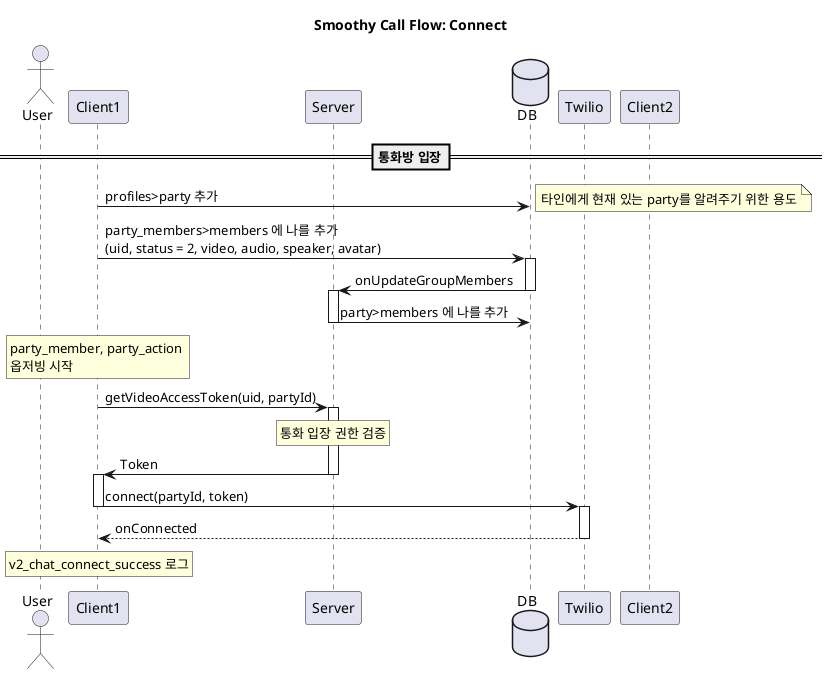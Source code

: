 @startuml

skinparam Shadowing false
title Smoothy Call Flow: Connect

actor User as U
participant Client1 as C1
participant Server as S
database DB
participant Twilio as T
participant Client2 as C2

==통화방 입장==
C1 -> DB: profiles>party 추가
note right: 타인에게 현재 있는 party를 알려주기 위한 용도

C1 -> DB++: party_members>members 에 나를 추가 \n(uid, status = 2, video, audio, speaker, avatar)
DB -> S: onUpdateGroupMembers
deactivate DB
activate S
S -> DB: party>members 에 나를 추가
deactivate S
rnote over C1: party_member, party_action \n옵저빙 시작

C1 -> S++: getVideoAccessToken(uid, partyId)
rnote over S: 통화 입장 권한 검증
S -> C1: Token
deactivate S
activate C1
C1 -> T: connect(partyId, token)
deactivate C1
activate T
return onConnected
rnote over C1: v2_chat_connect_success 로그

@enduml